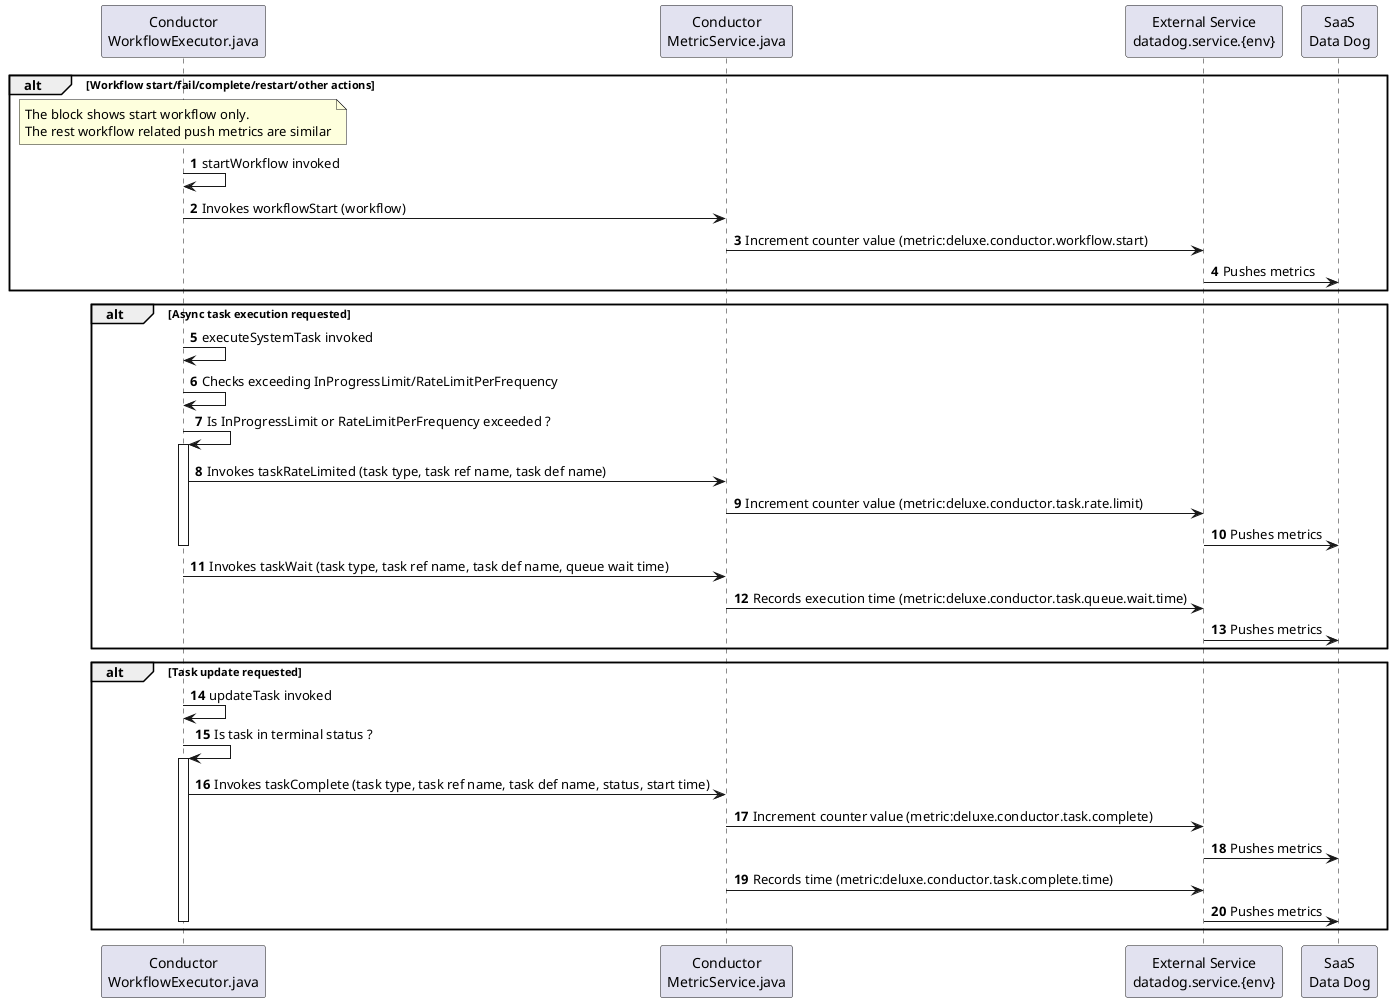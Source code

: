 @startuml
'https://plantuml.com/sequence-diagram

autonumber

participant "Conductor\nWorkflowExecutor.java" as wfe
participant "Conductor\nMetricService.java" as msj
participant "External Service\ndatadog.service.{env}" as dds
participant "SaaS\nData Dog" as saas

alt Workflow start/fail/complete/restart/other actions
note over wfe
The block shows start workflow only.
The rest workflow related push metrics are similar
end note
wfe -> wfe: startWorkflow invoked
wfe -> msj: Invokes workflowStart (workflow)
msj -> dds: Increment counter value (metric:deluxe.conductor.workflow.start)
dds -> saas: Pushes metrics
end

alt Async task execution requested
wfe -> wfe: executeSystemTask invoked
wfe -> wfe: Checks exceeding InProgressLimit/RateLimitPerFrequency
wfe -> wfe: Is InProgressLimit or RateLimitPerFrequency exceeded ?
activate wfe
wfe -> msj: Invokes taskRateLimited (task type, task ref name, task def name)
msj -> dds: Increment counter value (metric:deluxe.conductor.task.rate.limit)
dds -> saas: Pushes metrics
deactivate wfe
wfe -> msj: Invokes taskWait (task type, task ref name, task def name, queue wait time)
msj -> dds: Records execution time (metric:deluxe.conductor.task.queue.wait.time)
dds -> saas: Pushes metrics
end

alt Task update requested
wfe -> wfe: updateTask invoked
wfe -> wfe: Is task in terminal status ?
activate wfe
wfe -> msj: Invokes taskComplete (task type, task ref name, task def name, status, start time)
msj -> dds: Increment counter value (metric:deluxe.conductor.task.complete)
dds -> saas: Pushes metrics
msj -> dds: Records time (metric:deluxe.conductor.task.complete.time)
dds -> saas: Pushes metrics
deactivate wfe
end

@enduml